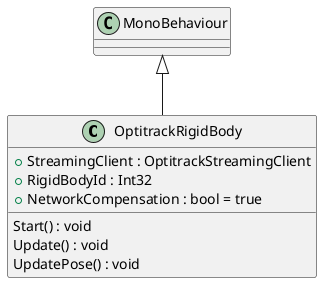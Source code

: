 @startuml
class OptitrackRigidBody {
    + StreamingClient : OptitrackStreamingClient
    + RigidBodyId : Int32
    + NetworkCompensation : bool = true
    Start() : void
    Update() : void
    UpdatePose() : void
}
MonoBehaviour <|-- OptitrackRigidBody
@enduml
